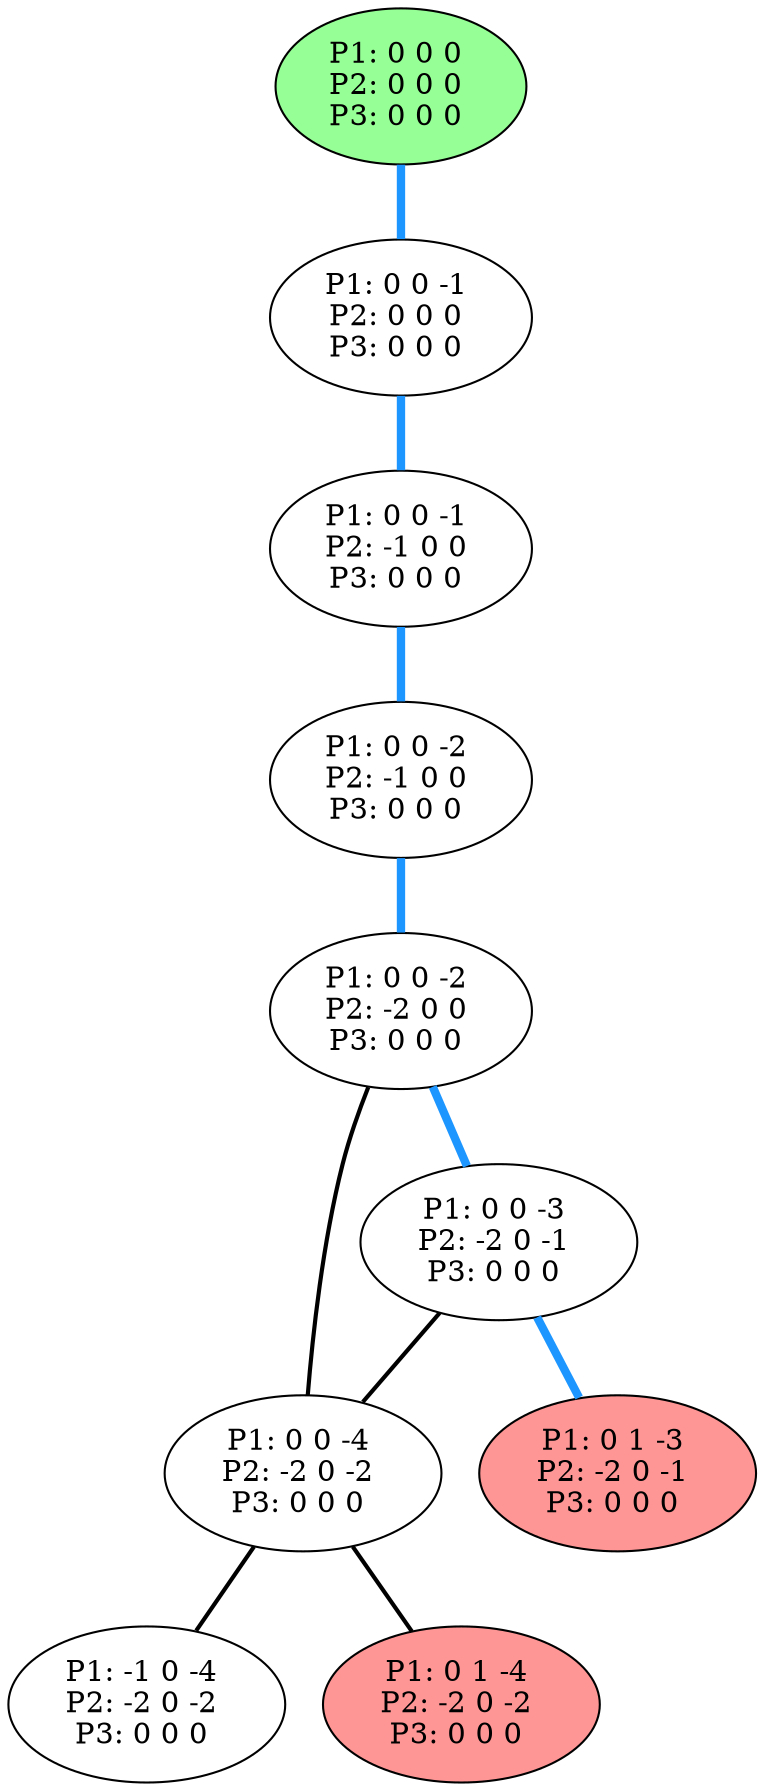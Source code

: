 graph G {
color = "black"
0 [label = "P1: 0 0 0 
P2: 0 0 0 
P3: 0 0 0 
",  style="filled", fillcolor = "#96FF96"];
1 [label = "P1: 0 0 -1 
P2: 0 0 0 
P3: 0 0 0 
"];
2 [label = "P1: 0 0 -1 
P2: -1 0 0 
P3: 0 0 0 
"];
3 [label = "P1: 0 0 -2 
P2: -1 0 0 
P3: 0 0 0 
"];
4 [label = "P1: 0 0 -2 
P2: -2 0 0 
P3: 0 0 0 
"];
5 [label = "P1: 0 0 -3 
P2: -2 0 -1 
P3: 0 0 0 
"];
6 [label = "P1: 0 0 -4 
P2: -2 0 -2 
P3: 0 0 0 
"];
7 [label = "P1: 0 1 -3 
P2: -2 0 -1 
P3: 0 0 0 
",  style="filled", fillcolor = "#FF9696"];
8 [label = "P1: -1 0 -4 
P2: -2 0 -2 
P3: 0 0 0 
"];
9 [label = "P1: 0 1 -4 
P2: -2 0 -2 
P3: 0 0 0 
",  style="filled", fillcolor = "#FF9696"];
edge [style=bold];
0 -- 1 [color="#1E96FF", penwidth=4.0];

1 -- 2 [color="#1E96FF", penwidth=4.0];

2 -- 3 [color="#1E96FF", penwidth=4.0];

3 -- 4 [color="#1E96FF", penwidth=4.0];

4 -- 5 [color="#1E96FF", penwidth=4.0];
4 -- 6 [color=black];

5 -- 7 [color="#1E96FF", penwidth=4.0];
5 -- 6 [color=black];

6 -- 8 [color=black];
6 -- 9 [color=black];




}
